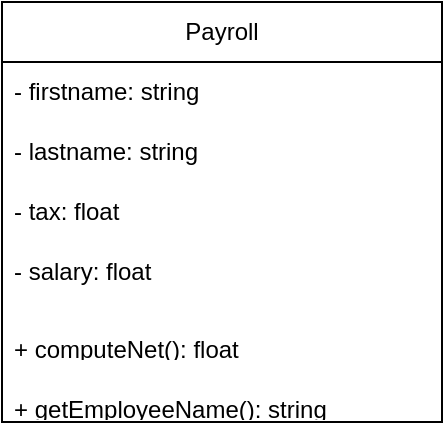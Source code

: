 <mxfile version="24.7.10">
  <diagram name="Page-1" id="pnwd1YctcR-sf6koRQPq">
    <mxGraphModel dx="1114" dy="592" grid="1" gridSize="10" guides="1" tooltips="1" connect="1" arrows="1" fold="1" page="1" pageScale="1" pageWidth="850" pageHeight="1100" math="0" shadow="0">
      <root>
        <mxCell id="0" />
        <mxCell id="1" parent="0" />
        <mxCell id="PSqn26xiQ-B6X-wPQGtW-1" value="Payroll" style="swimlane;fontStyle=0;childLayout=stackLayout;horizontal=1;startSize=30;horizontalStack=0;resizeParent=1;resizeParentMax=0;resizeLast=0;collapsible=1;marginBottom=0;whiteSpace=wrap;html=1;" vertex="1" parent="1">
          <mxGeometry x="140" y="120" width="220" height="210" as="geometry" />
        </mxCell>
        <mxCell id="PSqn26xiQ-B6X-wPQGtW-2" value="- firstname: string" style="text;strokeColor=none;fillColor=none;align=left;verticalAlign=middle;spacingLeft=4;spacingRight=4;overflow=hidden;points=[[0,0.5],[1,0.5]];portConstraint=eastwest;rotatable=0;whiteSpace=wrap;html=1;" vertex="1" parent="PSqn26xiQ-B6X-wPQGtW-1">
          <mxGeometry y="30" width="220" height="30" as="geometry" />
        </mxCell>
        <mxCell id="PSqn26xiQ-B6X-wPQGtW-3" value="- lastname: string" style="text;strokeColor=none;fillColor=none;align=left;verticalAlign=middle;spacingLeft=4;spacingRight=4;overflow=hidden;points=[[0,0.5],[1,0.5]];portConstraint=eastwest;rotatable=0;whiteSpace=wrap;html=1;" vertex="1" parent="PSqn26xiQ-B6X-wPQGtW-1">
          <mxGeometry y="60" width="220" height="30" as="geometry" />
        </mxCell>
        <mxCell id="PSqn26xiQ-B6X-wPQGtW-4" value="- tax: float&amp;nbsp;" style="text;strokeColor=none;fillColor=none;align=left;verticalAlign=middle;spacingLeft=4;spacingRight=4;overflow=hidden;points=[[0,0.5],[1,0.5]];portConstraint=eastwest;rotatable=0;whiteSpace=wrap;html=1;" vertex="1" parent="PSqn26xiQ-B6X-wPQGtW-1">
          <mxGeometry y="90" width="220" height="30" as="geometry" />
        </mxCell>
        <mxCell id="PSqn26xiQ-B6X-wPQGtW-5" value="- salary: float&amp;nbsp;" style="text;strokeColor=none;fillColor=none;align=left;verticalAlign=middle;spacingLeft=4;spacingRight=4;overflow=hidden;points=[[0,0.5],[1,0.5]];portConstraint=eastwest;rotatable=0;whiteSpace=wrap;html=1;" vertex="1" parent="PSqn26xiQ-B6X-wPQGtW-1">
          <mxGeometry y="120" width="220" height="30" as="geometry" />
        </mxCell>
        <mxCell id="PSqn26xiQ-B6X-wPQGtW-6" value="&lt;br&gt;+ computeNet(): float&amp;nbsp;" style="text;strokeColor=none;fillColor=none;align=left;verticalAlign=middle;spacingLeft=4;spacingRight=4;overflow=hidden;points=[[0,0.5],[1,0.5]];portConstraint=eastwest;rotatable=0;whiteSpace=wrap;html=1;" vertex="1" parent="PSqn26xiQ-B6X-wPQGtW-1">
          <mxGeometry y="150" width="220" height="30" as="geometry" />
        </mxCell>
        <mxCell id="PSqn26xiQ-B6X-wPQGtW-7" value="&lt;br&gt;+ getEmployeeName(): string" style="text;strokeColor=none;fillColor=none;align=left;verticalAlign=middle;spacingLeft=4;spacingRight=4;overflow=hidden;points=[[0,0.5],[1,0.5]];portConstraint=eastwest;rotatable=0;whiteSpace=wrap;html=1;" vertex="1" parent="PSqn26xiQ-B6X-wPQGtW-1">
          <mxGeometry y="180" width="220" height="30" as="geometry" />
        </mxCell>
      </root>
    </mxGraphModel>
  </diagram>
</mxfile>
